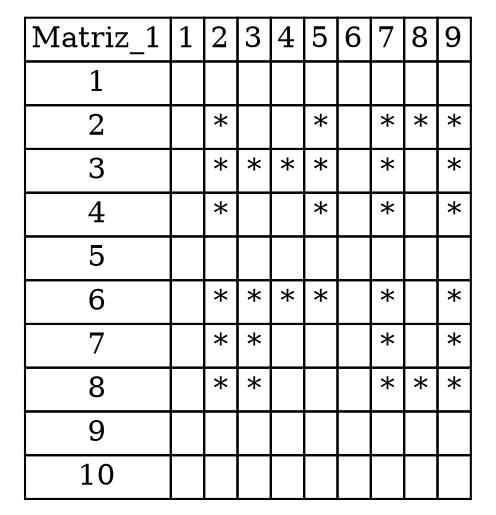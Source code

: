 digraph g {
	node [shape=plaintext]
	node01 [label=<
                                    <table border="0" cellborder="1" cellspacing="0">
                                    <tr>
	<td>Matriz_1</td>
	<td>1</td>
	<td>2</td>
	<td>3</td>
	<td>4</td>
	<td>5</td>
	<td>6</td>
	<td>7</td>
	<td>8</td>
	<td>9</td>
</tr>
<tr>
	<td>1</td>
	<td> </td>
	<td> </td>
	<td> </td>
	<td> </td>
	<td> </td>
	<td> </td>
	<td> </td>
	<td> </td>
	<td> </td>
</tr>
<tr>
	<td>2</td>
	<td> </td>
	<td>*</td>
	<td> </td>
	<td> </td>
	<td>*</td>
	<td> </td>
	<td>*</td>
	<td>*</td>
	<td>*</td>
</tr>
<tr>
	<td>3</td>
	<td> </td>
	<td>*</td>
	<td>*</td>
	<td>*</td>
	<td>*</td>
	<td> </td>
	<td>*</td>
	<td> </td>
	<td>*</td>
</tr>
<tr>
	<td>4</td>
	<td> </td>
	<td>*</td>
	<td> </td>
	<td> </td>
	<td>*</td>
	<td> </td>
	<td>*</td>
	<td> </td>
	<td>*</td>
</tr>
<tr>
	<td>5</td>
	<td> </td>
	<td> </td>
	<td> </td>
	<td> </td>
	<td> </td>
	<td> </td>
	<td> </td>
	<td> </td>
	<td> </td>
</tr>
<tr>
	<td>6</td>
	<td> </td>
	<td>*</td>
	<td>*</td>
	<td>*</td>
	<td>*</td>
	<td> </td>
	<td>*</td>
	<td> </td>
	<td>*</td>
</tr>
<tr>
	<td>7</td>
	<td> </td>
	<td>*</td>
	<td>*</td>
	<td> </td>
	<td> </td>
	<td> </td>
	<td>*</td>
	<td> </td>
	<td>*</td>
</tr>
<tr>
	<td>8</td>
	<td> </td>
	<td>*</td>
	<td>*</td>
	<td> </td>
	<td> </td>
	<td> </td>
	<td>*</td>
	<td>*</td>
	<td>*</td>
</tr>
<tr>
	<td>9</td>
	<td> </td>
	<td> </td>
	<td> </td>
	<td> </td>
	<td> </td>
	<td> </td>
	<td> </td>
	<td> </td>
	<td> </td>
</tr>
<tr>
	<td>10</td>
	<td> </td>
	<td> </td>
	<td> </td>
	<td> </td>
	<td> </td>
	<td> </td>
	<td> </td>
	<td> </td>
	<td> </td>
</tr>

                                    </table>>]
}
